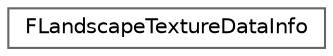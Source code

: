 digraph "Graphical Class Hierarchy"
{
 // INTERACTIVE_SVG=YES
 // LATEX_PDF_SIZE
  bgcolor="transparent";
  edge [fontname=Helvetica,fontsize=10,labelfontname=Helvetica,labelfontsize=10];
  node [fontname=Helvetica,fontsize=10,shape=box,height=0.2,width=0.4];
  rankdir="LR";
  Node0 [id="Node000000",label="FLandscapeTextureDataInfo",height=0.2,width=0.4,color="grey40", fillcolor="white", style="filled",URL="$d1/df1/structFLandscapeTextureDataInfo.html",tooltip=" "];
}
